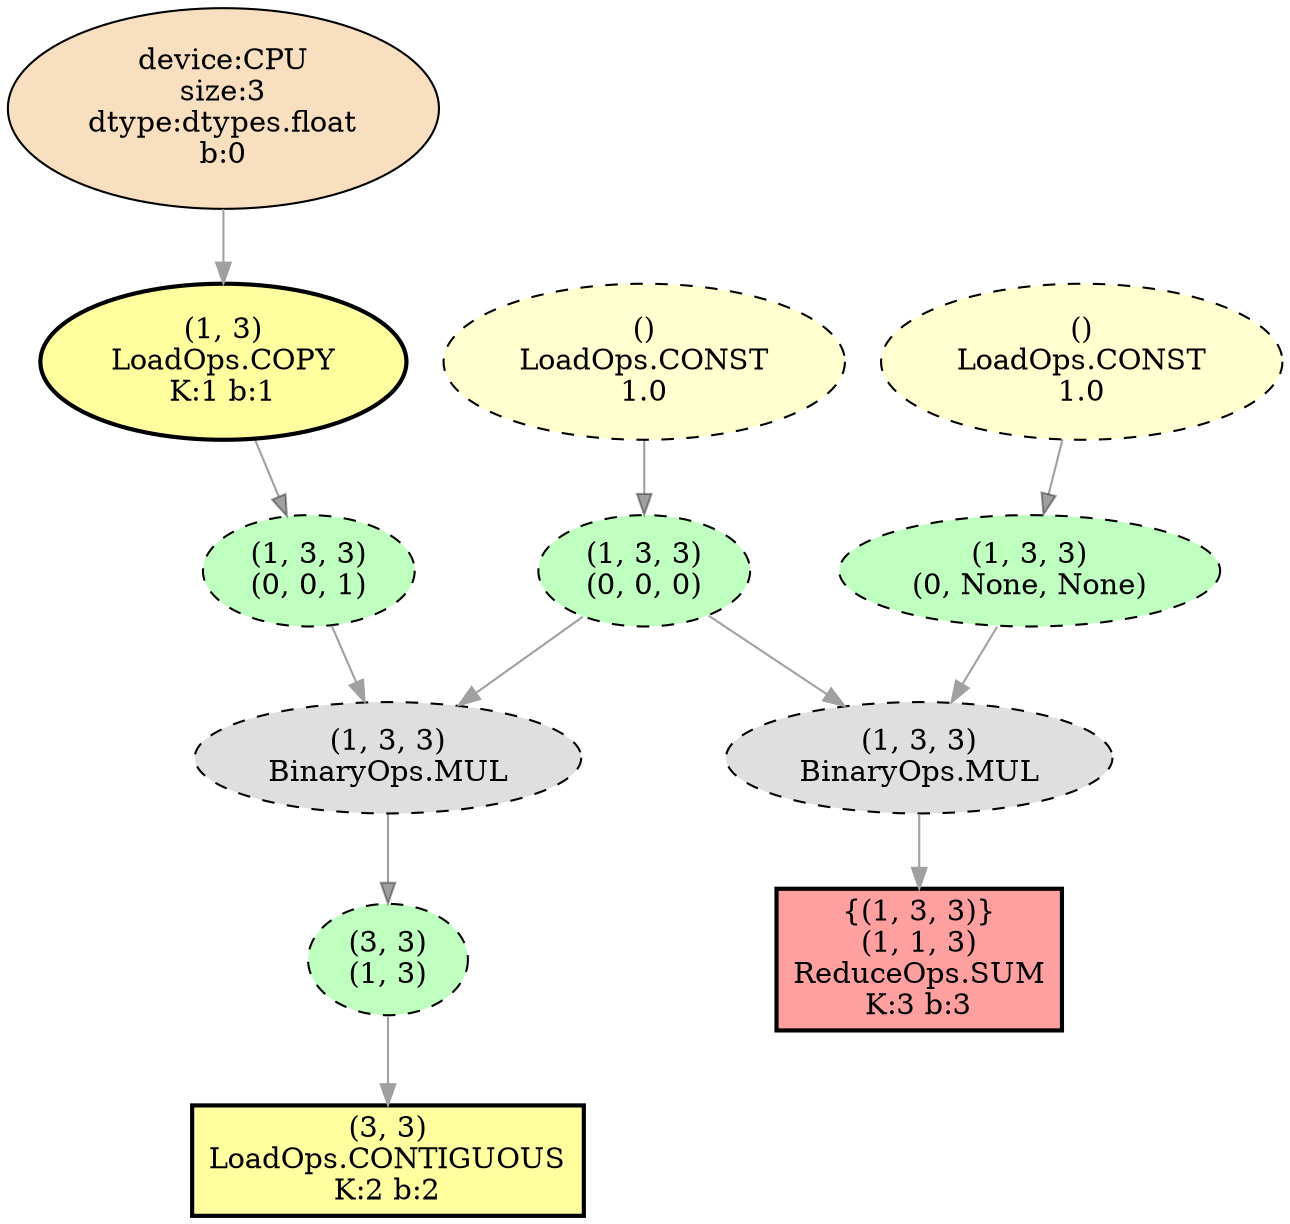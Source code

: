 strict digraph  {
0 [color=black, fillcolor="#80ff8080", label="(3, 3)\n(1, 3)", style="filled,dashed"];
1 [color=black, fillcolor="#c0c0c080", label="(1, 3, 3)
BinaryOps.MUL", style="filled,dashed"];
2 [color=black, fillcolor="#80ff8080", label="(1, 3, 3)\n(0, 0, 1)", style="filled,dashed"];
3 [color=black, fillcolor="#FFFFa0", label="(1, 3)
LoadOps.COPY
K:1 b:1", style="filled,bold"];
4 [fillcolor="#f0c08080", label="device:CPU
size:3
dtype:dtypes.float
b:0", style=filled];
5 [color=black, fillcolor="#80ff8080", label="(1, 3, 3)\n(0, 0, 0)", style="filled,dashed"];
6 [color=black, fillcolor="#FFFFa080", label="()
LoadOps.CONST
1.0", style="filled,dashed"];
7 [color=black, fillcolor="#FFFFa0", label="(3, 3)
LoadOps.CONTIGUOUS
K:2 b:2", shape=box, style="filled,bold"];
9 [color=black, fillcolor="#80ff8080", label="(1, 3, 3)\n(0, None, None)", style="filled,dashed"];
10 [color=black, fillcolor="#FFFFa080", label="()
LoadOps.CONST
1.0", style="filled,dashed"];
8 [color=black, fillcolor="#c0c0c080", label="(1, 3, 3)
BinaryOps.MUL", style="filled,dashed"];
11 [color=black, fillcolor="#FFA0A0", label="{(1, 3, 3)}
(1, 1, 3)
ReduceOps.SUM
K:3 b:3", shape=box, style="filled,bold"];
0 -> 7  [color="#a0a0a0"];
1 -> 0  [color="#00000060"];
2 -> 1  [color="#a0a0a0"];
3 -> 2  [color="#00000060"];
4 -> 3  [color="#a0a0a0"];
5 -> 1  [color="#a0a0a0"];
5 -> 8  [color="#a0a0a0"];
6 -> 5  [color="#00000060"];
9 -> 8  [color="#a0a0a0"];
10 -> 9  [color="#00000060"];
8 -> 11  [color="#a0a0a0"];
}
